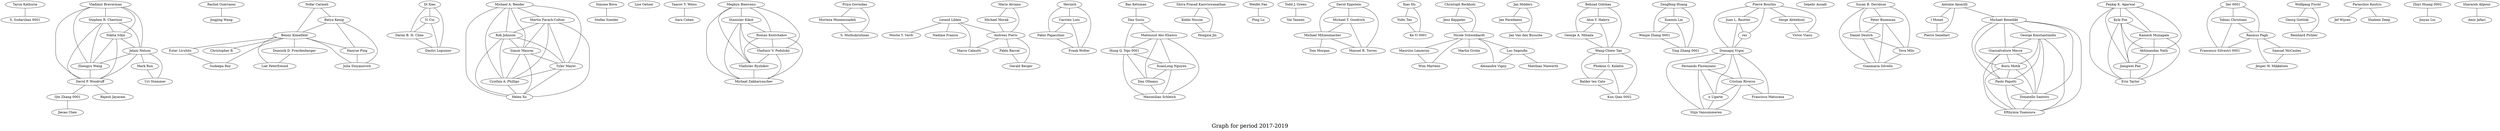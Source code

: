 /*****
Graph for period 2017-2019
*****/

graph G {
  graph [splines=true overlap=false]
  node  [shape=ellipse, width=0.3, height=0.3]
  0 [label="Tarun Kathuria"];
  1 [label="S. Sudarshan 0001"];
  2 [label="Vladimir Braverman"];
  3 [label="Stephen R. Chestnut"];
  4 [label="Nikita Ivkin"];
  5 [label="Jelani Nelson"];
  6 [label="Zhengyu Wang"];
  7 [label="David P. Woodruff"];
  8 [label="Rachid Guerraoui"];
  9 [label="Jingjing Wang"];
  10 [label="Nofar Carmeli"];
  11 [label="Batya Kenig"];
  12 [label="Benny Kimelfeld"];
  13 [label="Di Xiao"];
  14 [label="Yi Cui"];
  15 [label="Daren B. H. Cline"];
  16 [label="Dmitri Loguinov"];
  17 [label="Ester Livshits"];
  18 [label="Michael A. Bender"];
  19 [label="Martin Farach-Colton"];
  20 [label="Rob Johnson"];
  21 [label="Simon Mauras"];
  22 [label="Tyler Mayer"];
  23 [label="Cynthia A. Phillips"];
  24 [label="Helen Xu"];
  25 [label="Simone Bova"];
  26 [label="Stefan Szeider"];
  27 [label="Lise Getoor"];
  28 [label="Yaacov Y. Weiss"];
  29 [label="Sara Cohen"];
  30 [label="Meghyn Bienvenu"];
  31 [label="Stanislav Kikot"];
  32 [label="Roman Kontchakov"];
  33 [label="Vladimir V. Podolskii"];
  34 [label="Vladislav Ryzhikov"];
  35 [label="Michael Zakharyaschev"];
  36 [label="Priya Govindan"];
  37 [label="Morteza Monemizadeh"];
  38 [label="S. Muthukrishnan"];
  39 [label="Leonid Libkin"];
  40 [label="Moshe Y. Vardi"];
  41 [label=" Hernich"];
  42 [label="Carsten Lutz"];
  43 [label="Fabio Papacchini"];
  44 [label="Frank Wolter"];
  45 [label="Nadime Francis"];
  46 [label="Bas Ketsman"];
  47 [label="Dan Suciu"];
  48 [label="Shiva Prasad Kasiviswanathan"];
  49 [label="Kobbi Nissim"];
  50 [label="Hongxia Jin"];
  51 [label="Wenfei Fan"];
  52 [label="Ping Lu"];
  53 [label="Haoyue Ping"];
  54 [label="Julia Stoyanovich"];
  55 [label="Christopher R"];
  56 [label="Todd J. Green"];
  57 [label="Val Tannen"];
  58 [label="David Eppstein"];
  59 [label="Michael T. Goodrich"];
  60 [label="Michael Mitzenmacher"];
  61 [label="Manuel R. Torres"];
  62 [label="Xiao Hu"];
  63 [label="Yufei Tao"];
  64 [label="Ke Yi 0001"];
  65 [label="Christoph Berkholz"];
  66 [label="Jens Keppeler"];
  67 [label="Nicole Schweikardt"];
  68 [label="Jan Hidders"];
  69 [label="Jan Paredaens"];
  70 [label="Jan Van den Bussche"];
  71 [label="Behzad Golshan"];
  72 [label="Alon Y. Halevy"];
  73 [label="George A. Mihaila"];
  74 [label="Wang-Chiew Tan"];
  75 [label="Zengfeng Huang"];
  76 [label="Xuemin Lin"];
  77 [label="Wenjie Zhang 0001"];
  78 [label="Ying Zhang 0001"];
  79 [label="Pierre Bourhis"];
  80 [label="Juan L. Reutter"];
  81 [label="rez"];
  82 [label="Domagoj Vrgoc"];
  83 [label="Sepehr Assadi"];
  84 [label="Susan B. Davidson"];
  85 [label="Peter Buneman"];
  86 [label="Daniel Deutch"];
  87 [label="Tova Milo"];
  88 [label="Gianmaria Silvello"];
  89 [label="Antoine Amarilli"];
  90 [label="l Monet"];
  91 [label="Pierre Senellart"];
  92 [label="Michael Benedikt"];
  93 [label="George Konstantinidis"];
  94 [label="Giansalvatore Mecca"];
  95 [label="Boris Motik"];
  96 [label="Paolo Papotti"];
  97 [label="Donatello Santoro"];
  98 [label="Efthymia Tsamoura"];
  99 [label="Mario Alviano"];
  100 [label="Michael Morak"];
  101 [label="Andreas Pieris"];
  102 [label="Mahmoud Abo Khamis"];
  103 [label="Hung Q. Ngo 0001"];
  104 [label="Serge Abiteboul"];
  105 [label="Victor Vianu"];
  106 [label="Maurizio Lenzerini"];
  107 [label="Wim Martens"];
  108 [label="Martin Grohe"];
  109 [label="Luc Segoufin"];
  110 [label="Alexandre Vigny"];
  111 [label="Pankaj K. Agarwal"];
  112 [label="Kyle Fox"];
  113 [label="Kamesh Munagala"];
  114 [label="Abhinandan Nath"];
  115 [label="Jiangwei Pan"];
  116 [label="Erin Taylor"];
  117 [label="Mark Bun"];
  118 [label="Uri Stemmer"];
  119 [label="ller 0001"];
  120 [label="Tobias Christiani"];
  121 [label="Rasmus Pagh"];
  122 [label="Francesco Silvestri 0001"];
  123 [label="Samuel McCauley"];
  124 [label="Jesper W. Mikkelsen"];
  125 [label="Tom Morgan"];
  126 [label="Fernando Florenzano"];
  127 [label="Cristian Riveros"];
  128 [label="n Ugarte"];
  129 [label="Stijn Vansummeren"];
  130 [label="Francisco Maturana"];
  131 [label="Phokion G. Kolaitis"];
  132 [label="Balder ten Cate"];
  133 [label="Kun Qian 0002"];
  134 [label="Matthias Niewerth"];
  135 [label="Wolfgang Fischl"];
  136 [label="Georg Gottlob"];
  137 [label="Reinhard Pichler"];
  138 [label="Marco Calautti"];
  139 [label="Pablo Barcel"];
  140 [label="Gerald Berger"];
  141 [label="Dominik D. Freydenberger"];
  142 [label="Liat Peterfreund"];
  143 [label="Sudeepa Roy"];
  144 [label="Qin Zhang 0001"];
  145 [label="Rajesh Jayaram"];
  146 [label="Jiecao Chen"];
  147 [label="XuanLong Nguyen"];
  148 [label="Dan Olteanu"];
  149 [label="Maximilian Schleich"];
  150 [label="Paraschos Koutris"];
  151 [label="Jef Wijsen"];
  152 [label="Shaleen Deep"];
  153 [label="Zhiyi Huang 0002"];
  154 [label="Jinyan Liu"];
  155 [label="Sharareh Alipour"];
  156 [label="Amir Jafari"];
  0 -- 1;
  2 -- 3;
  2 -- 4;
  2 -- 5;
  2 -- 6;
  2 -- 7;
  3 -- 4;
  3 -- 5;
  3 -- 6;
  3 -- 7;
  4 -- 5;
  4 -- 6;
  4 -- 7;
  5 -- 6;
  5 -- 7;
  5 -- 117;
  5 -- 118;
  6 -- 7;
  7 -- 144;
  7 -- 145;
  8 -- 9;
  10 -- 11;
  10 -- 12;
  11 -- 12;
  11 -- 53;
  11 -- 54;
  12 -- 17;
  12 -- 53;
  12 -- 54;
  12 -- 55;
  12 -- 141;
  12 -- 142;
  12 -- 143;
  13 -- 14;
  13 -- 15;
  13 -- 16;
  14 -- 15;
  14 -- 16;
  15 -- 16;
  17 -- 143;
  18 -- 19;
  18 -- 20;
  18 -- 21;
  18 -- 22;
  18 -- 23;
  18 -- 24;
  19 -- 20;
  19 -- 21;
  19 -- 22;
  19 -- 23;
  19 -- 24;
  20 -- 21;
  20 -- 22;
  20 -- 23;
  20 -- 24;
  21 -- 22;
  21 -- 23;
  21 -- 24;
  22 -- 23;
  22 -- 24;
  23 -- 24;
  25 -- 26;
  28 -- 29;
  30 -- 31;
  30 -- 32;
  30 -- 33;
  30 -- 34;
  30 -- 35;
  31 -- 32;
  31 -- 33;
  31 -- 34;
  31 -- 35;
  32 -- 33;
  32 -- 34;
  32 -- 35;
  33 -- 34;
  33 -- 35;
  34 -- 35;
  36 -- 37;
  36 -- 38;
  37 -- 38;
  39 -- 40;
  39 -- 45;
  39 -- 101;
  39 -- 138;
  41 -- 42;
  41 -- 43;
  41 -- 44;
  42 -- 43;
  42 -- 44;
  43 -- 44;
  46 -- 47;
  47 -- 102;
  47 -- 103;
  48 -- 49;
  48 -- 50;
  49 -- 50;
  51 -- 52;
  53 -- 54;
  56 -- 57;
  58 -- 59;
  58 -- 60;
  58 -- 61;
  59 -- 60;
  59 -- 61;
  60 -- 61;
  60 -- 125;
  62 -- 63;
  62 -- 64;
  63 -- 64;
  65 -- 66;
  65 -- 67;
  66 -- 67;
  67 -- 106;
  67 -- 107;
  67 -- 108;
  67 -- 109;
  67 -- 110;
  68 -- 69;
  68 -- 70;
  69 -- 70;
  71 -- 72;
  71 -- 73;
  71 -- 74;
  72 -- 73;
  72 -- 74;
  73 -- 74;
  74 -- 131;
  74 -- 132;
  74 -- 133;
  75 -- 76;
  75 -- 77;
  75 -- 78;
  76 -- 77;
  76 -- 78;
  77 -- 78;
  79 -- 80;
  79 -- 81;
  79 -- 82;
  79 -- 104;
  79 -- 105;
  80 -- 81;
  80 -- 82;
  81 -- 82;
  82 -- 126;
  82 -- 127;
  82 -- 128;
  82 -- 129;
  82 -- 130;
  84 -- 85;
  84 -- 86;
  84 -- 87;
  84 -- 88;
  85 -- 86;
  85 -- 87;
  85 -- 88;
  86 -- 87;
  86 -- 88;
  87 -- 88;
  89 -- 90;
  89 -- 91;
  89 -- 92;
  90 -- 91;
  92 -- 93;
  92 -- 94;
  92 -- 95;
  92 -- 96;
  92 -- 97;
  92 -- 98;
  93 -- 94;
  93 -- 95;
  93 -- 96;
  93 -- 97;
  93 -- 98;
  94 -- 95;
  94 -- 96;
  94 -- 97;
  94 -- 98;
  95 -- 96;
  95 -- 97;
  95 -- 98;
  96 -- 97;
  96 -- 98;
  97 -- 98;
  99 -- 100;
  99 -- 101;
  100 -- 101;
  101 -- 138;
  101 -- 139;
  101 -- 140;
  102 -- 103;
  102 -- 147;
  102 -- 148;
  102 -- 149;
  103 -- 147;
  103 -- 148;
  103 -- 149;
  104 -- 105;
  106 -- 107;
  109 -- 110;
  109 -- 134;
  111 -- 112;
  111 -- 113;
  111 -- 114;
  111 -- 115;
  111 -- 116;
  112 -- 113;
  112 -- 114;
  112 -- 115;
  112 -- 116;
  113 -- 114;
  113 -- 115;
  113 -- 116;
  114 -- 115;
  114 -- 116;
  115 -- 116;
  117 -- 118;
  119 -- 120;
  119 -- 121;
  119 -- 122;
  120 -- 121;
  120 -- 122;
  121 -- 122;
  121 -- 123;
  121 -- 124;
  123 -- 124;
  126 -- 127;
  126 -- 128;
  126 -- 129;
  127 -- 128;
  127 -- 129;
  127 -- 130;
  128 -- 129;
  131 -- 132;
  131 -- 133;
  132 -- 133;
  135 -- 136;
  135 -- 137;
  136 -- 137;
  139 -- 140;
  141 -- 142;
  144 -- 146;
  147 -- 148;
  147 -- 149;
  148 -- 149;
  150 -- 151;
  150 -- 152;
  153 -- 154;
  155 -- 156;
  label = "\nGraph for period 2017-2019\n";  fontsize=24;
}
